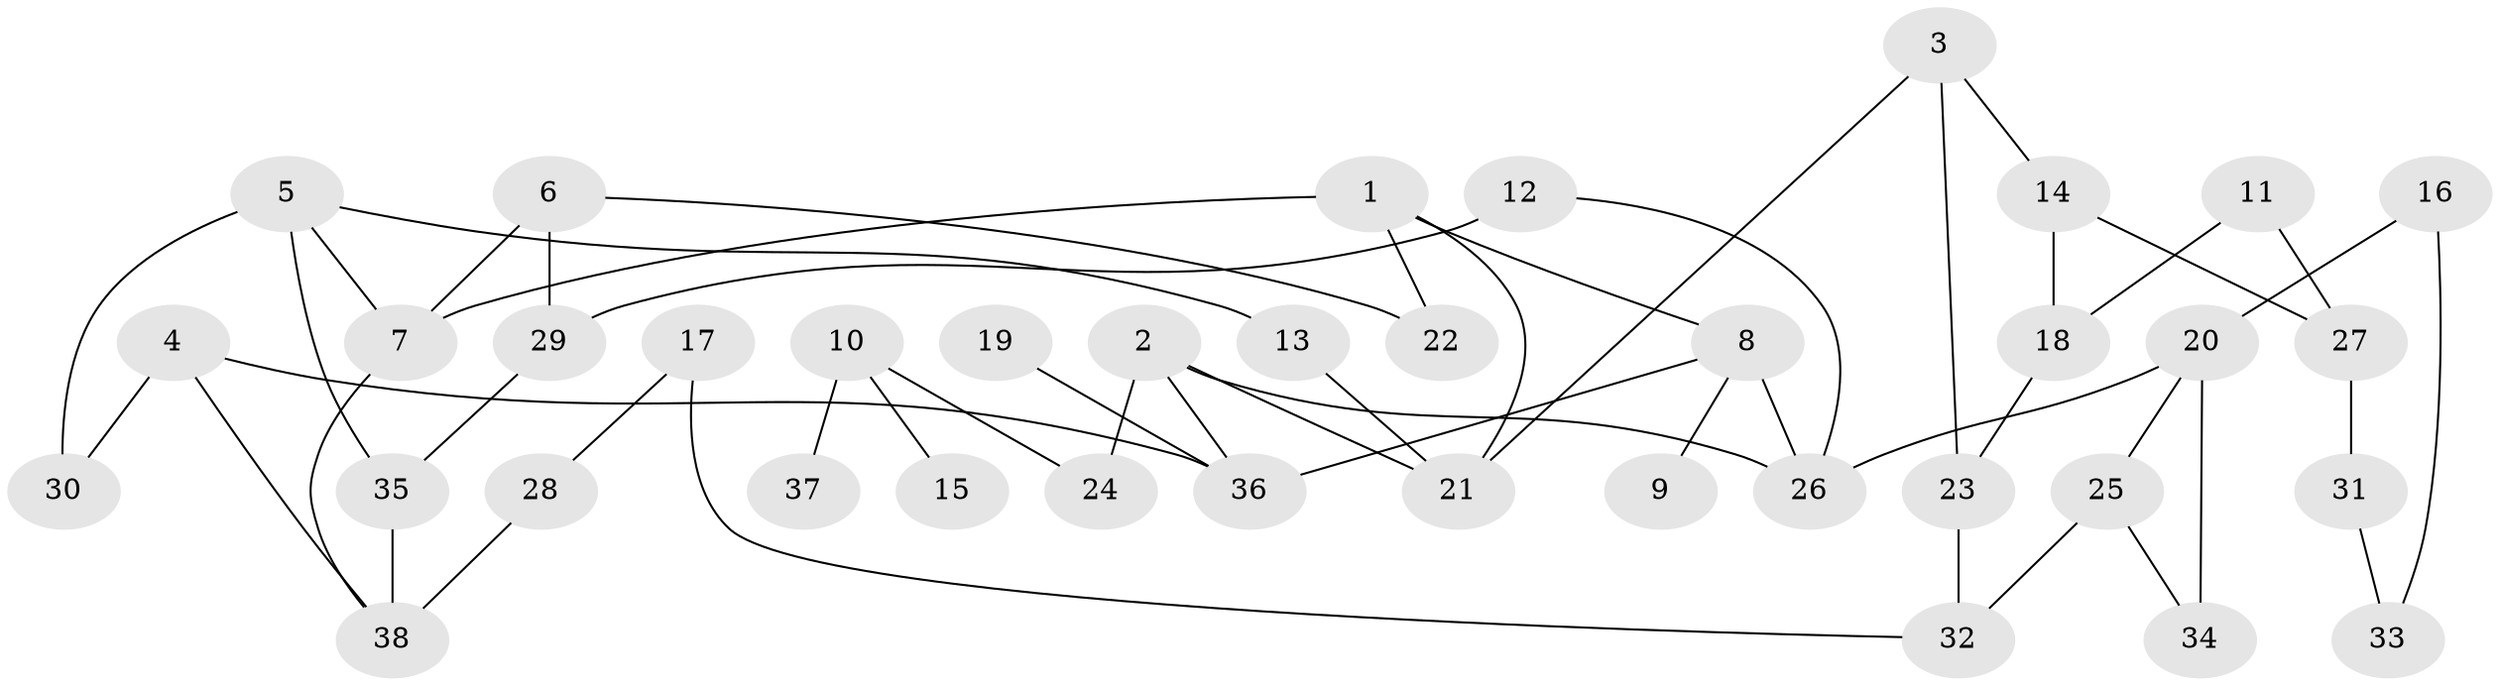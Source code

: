 // original degree distribution, {3: 0.2894736842105263, 5: 0.05263157894736842, 4: 0.09210526315789473, 7: 0.013157894736842105, 2: 0.3026315789473684, 1: 0.25}
// Generated by graph-tools (version 1.1) at 2025/01/03/09/25 03:01:05]
// undirected, 38 vertices, 52 edges
graph export_dot {
graph [start="1"]
  node [color=gray90,style=filled];
  1;
  2;
  3;
  4;
  5;
  6;
  7;
  8;
  9;
  10;
  11;
  12;
  13;
  14;
  15;
  16;
  17;
  18;
  19;
  20;
  21;
  22;
  23;
  24;
  25;
  26;
  27;
  28;
  29;
  30;
  31;
  32;
  33;
  34;
  35;
  36;
  37;
  38;
  1 -- 7 [weight=1.0];
  1 -- 8 [weight=1.0];
  1 -- 21 [weight=1.0];
  1 -- 22 [weight=1.0];
  2 -- 21 [weight=1.0];
  2 -- 24 [weight=1.0];
  2 -- 26 [weight=1.0];
  2 -- 36 [weight=1.0];
  3 -- 14 [weight=1.0];
  3 -- 21 [weight=1.0];
  3 -- 23 [weight=1.0];
  4 -- 30 [weight=1.0];
  4 -- 36 [weight=1.0];
  4 -- 38 [weight=1.0];
  5 -- 7 [weight=1.0];
  5 -- 13 [weight=1.0];
  5 -- 30 [weight=1.0];
  5 -- 35 [weight=2.0];
  6 -- 7 [weight=1.0];
  6 -- 22 [weight=1.0];
  6 -- 29 [weight=1.0];
  7 -- 38 [weight=1.0];
  8 -- 9 [weight=1.0];
  8 -- 26 [weight=1.0];
  8 -- 36 [weight=1.0];
  10 -- 15 [weight=1.0];
  10 -- 24 [weight=1.0];
  10 -- 37 [weight=1.0];
  11 -- 18 [weight=1.0];
  11 -- 27 [weight=1.0];
  12 -- 26 [weight=1.0];
  12 -- 29 [weight=1.0];
  13 -- 21 [weight=1.0];
  14 -- 18 [weight=1.0];
  14 -- 27 [weight=1.0];
  16 -- 20 [weight=1.0];
  16 -- 33 [weight=1.0];
  17 -- 28 [weight=1.0];
  17 -- 32 [weight=1.0];
  18 -- 23 [weight=1.0];
  19 -- 36 [weight=1.0];
  20 -- 25 [weight=1.0];
  20 -- 26 [weight=1.0];
  20 -- 34 [weight=1.0];
  23 -- 32 [weight=1.0];
  25 -- 32 [weight=1.0];
  25 -- 34 [weight=1.0];
  27 -- 31 [weight=1.0];
  28 -- 38 [weight=2.0];
  29 -- 35 [weight=1.0];
  31 -- 33 [weight=1.0];
  35 -- 38 [weight=1.0];
}
